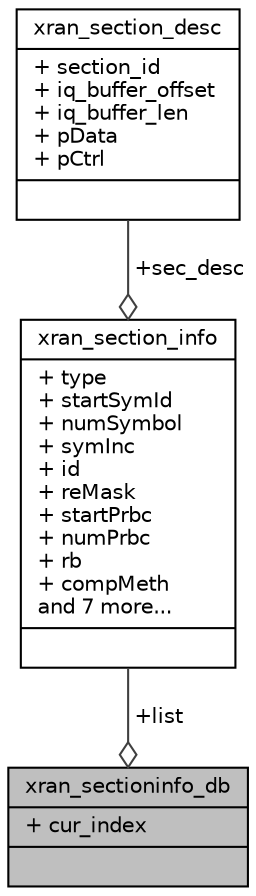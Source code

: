 digraph "xran_sectioninfo_db"
{
 // LATEX_PDF_SIZE
  edge [fontname="Helvetica",fontsize="10",labelfontname="Helvetica",labelfontsize="10"];
  node [fontname="Helvetica",fontsize="10",shape=record];
  Node1 [label="{xran_sectioninfo_db\n|+ cur_index\l|}",height=0.2,width=0.4,color="black", fillcolor="grey75", style="filled", fontcolor="black",tooltip=" "];
  Node2 -> Node1 [color="grey25",fontsize="10",style="solid",label=" +list" ,arrowhead="odiamond",fontname="Helvetica"];
  Node2 [label="{xran_section_info\n|+ type\l+ startSymId\l+ numSymbol\l+ symInc\l+ id\l+ reMask\l+ startPrbc\l+ numPrbc\l+ rb\l+ compMeth\land 7 more...\l|}",height=0.2,width=0.4,color="black", fillcolor="white", style="filled",URL="$structxran__section__info.html",tooltip=" "];
  Node3 -> Node2 [color="grey25",fontsize="10",style="solid",label=" +sec_desc" ,arrowhead="odiamond",fontname="Helvetica"];
  Node3 [label="{xran_section_desc\n|+ section_id\l+ iq_buffer_offset\l+ iq_buffer_len\l+ pData\l+ pCtrl\l|}",height=0.2,width=0.4,color="black", fillcolor="white", style="filled",URL="$structxran__section__desc.html",tooltip=" "];
}
